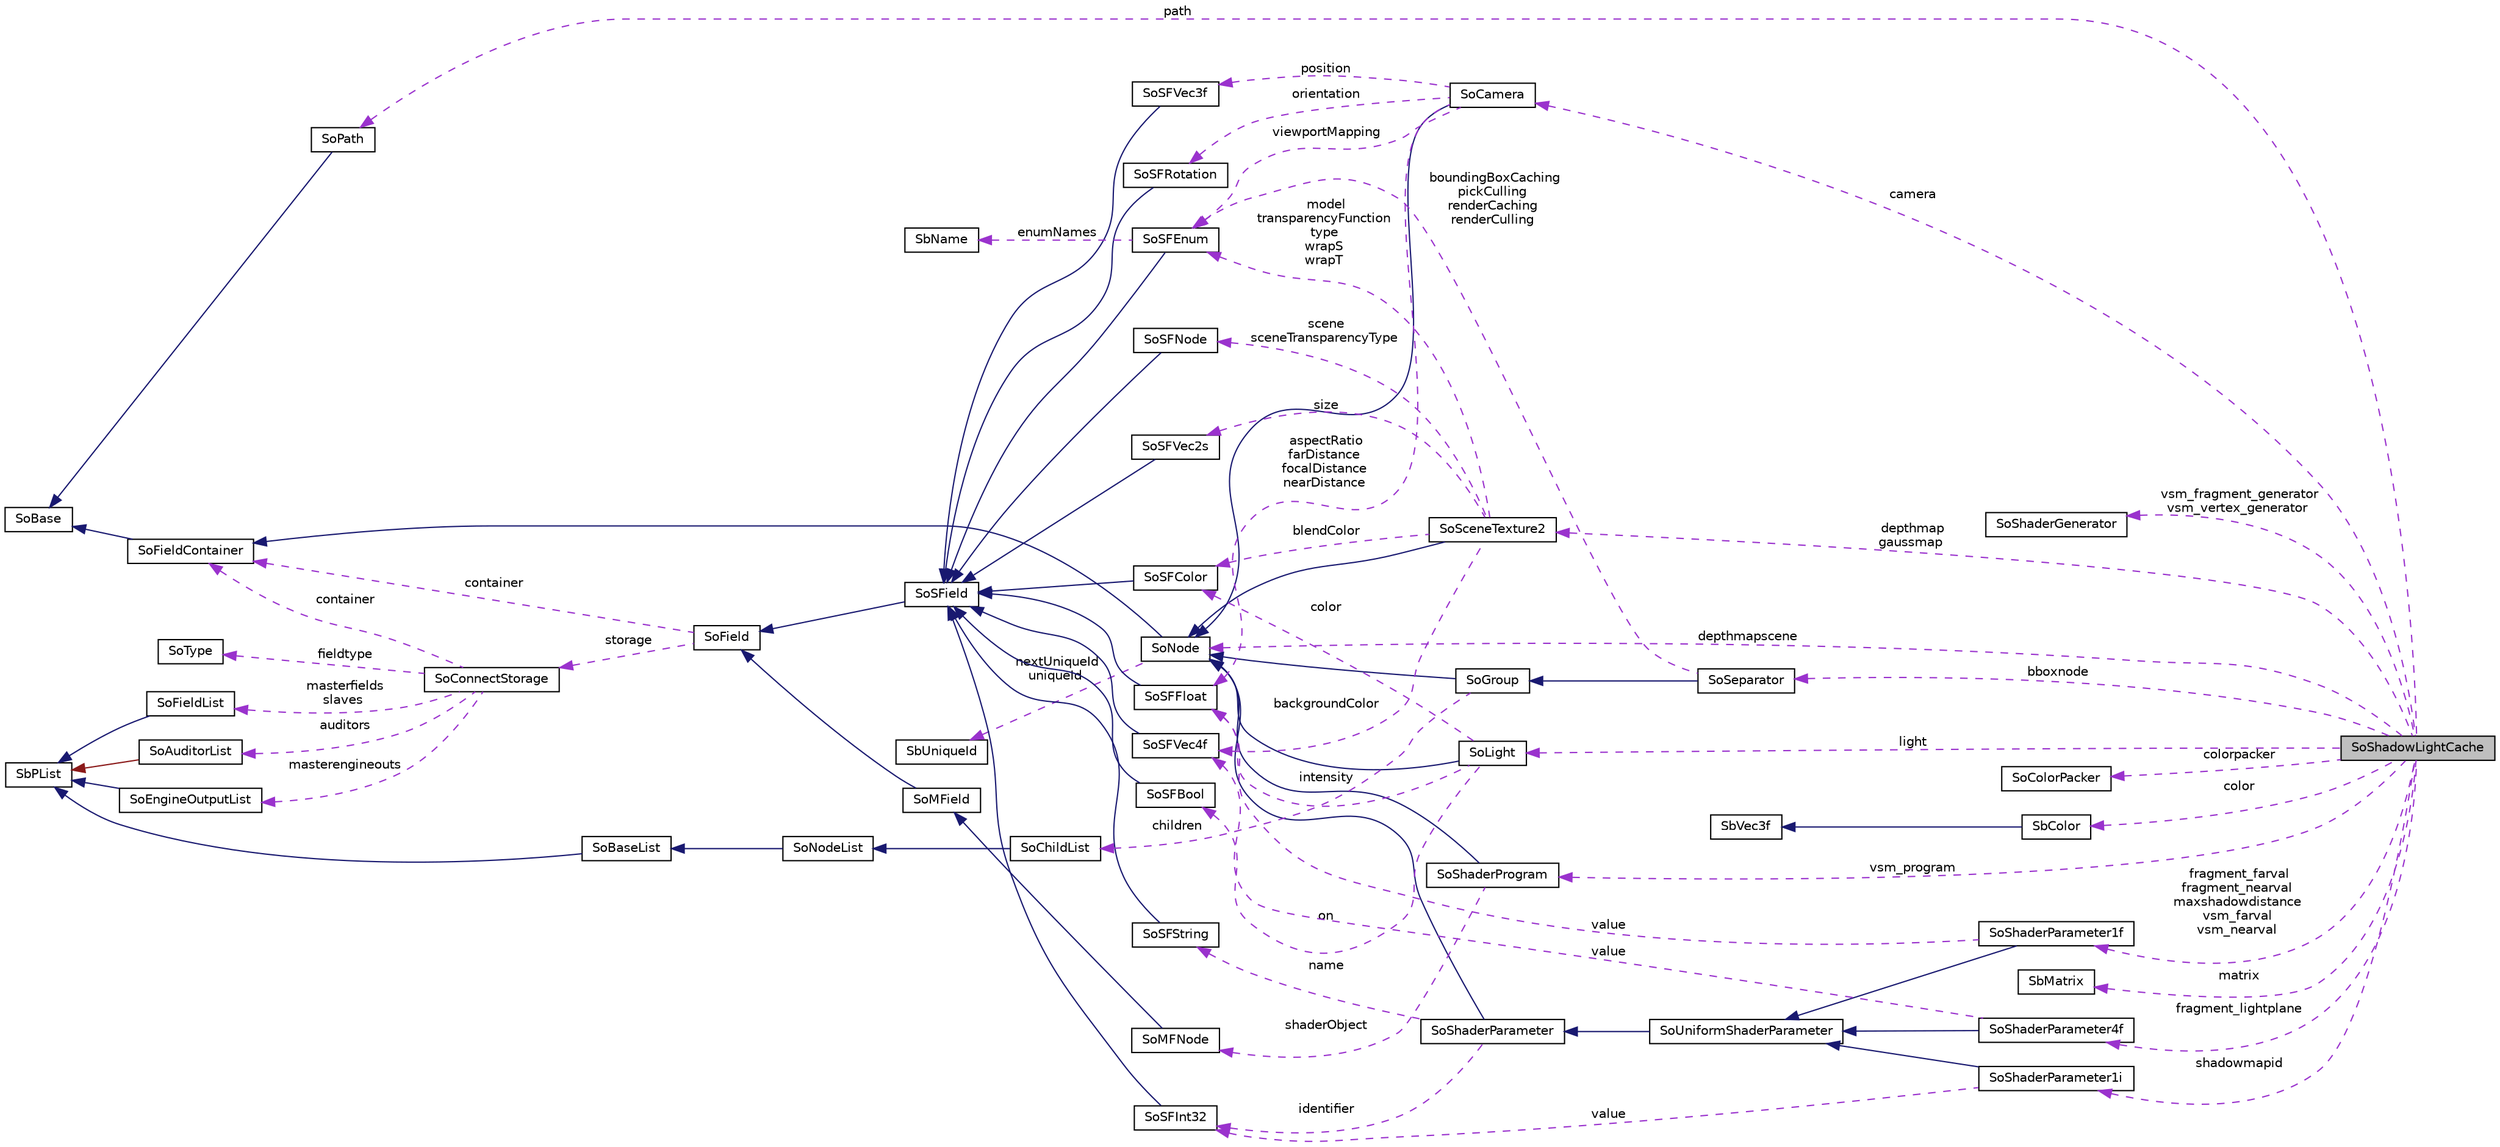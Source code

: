 digraph "SoShadowLightCache"
{
 // LATEX_PDF_SIZE
  edge [fontname="Helvetica",fontsize="10",labelfontname="Helvetica",labelfontsize="10"];
  node [fontname="Helvetica",fontsize="10",shape=record];
  rankdir="LR";
  Node1 [label="SoShadowLightCache",height=0.2,width=0.4,color="black", fillcolor="grey75", style="filled", fontcolor="black",tooltip=" "];
  Node2 -> Node1 [dir="back",color="darkorchid3",fontsize="10",style="dashed",label=" light" ,fontname="Helvetica"];
  Node2 [label="SoLight",height=0.2,width=0.4,color="black", fillcolor="white", style="filled",URL="$classSoLight.html",tooltip="The SoLight class is the base class for light emitting nodes."];
  Node3 -> Node2 [dir="back",color="midnightblue",fontsize="10",style="solid",fontname="Helvetica"];
  Node3 [label="SoNode",height=0.2,width=0.4,color="black", fillcolor="white", style="filled",URL="$classSoNode.html",tooltip="The SoNode class is the base class for nodes used in scene graphs."];
  Node4 -> Node3 [dir="back",color="midnightblue",fontsize="10",style="solid",fontname="Helvetica"];
  Node4 [label="SoFieldContainer",height=0.2,width=0.4,color="black", fillcolor="white", style="filled",URL="$classSoFieldContainer.html",tooltip="The SoFieldContainer class is a base class for all classes that contain fields."];
  Node5 -> Node4 [dir="back",color="midnightblue",fontsize="10",style="solid",fontname="Helvetica"];
  Node5 [label="SoBase",height=0.2,width=0.4,color="black", fillcolor="white", style="filled",URL="$classSoBase.html",tooltip="The SoBase class is the top-level superclass for a number of class-hierarchies."];
  Node6 -> Node3 [dir="back",color="darkorchid3",fontsize="10",style="dashed",label=" nextUniqueId\nuniqueId" ,fontname="Helvetica"];
  Node6 [label="SbUniqueId",height=0.2,width=0.4,color="black", fillcolor="white", style="filled",URL="$classSbUniqueId.html",tooltip="SbUniqueId is an integer type for node identifiers."];
  Node7 -> Node2 [dir="back",color="darkorchid3",fontsize="10",style="dashed",label=" intensity" ,fontname="Helvetica"];
  Node7 [label="SoSFFloat",height=0.2,width=0.4,color="black", fillcolor="white", style="filled",URL="$classSoSFFloat.html",tooltip="The SoSFFloat class is a container for a floating point value."];
  Node8 -> Node7 [dir="back",color="midnightblue",fontsize="10",style="solid",fontname="Helvetica"];
  Node8 [label="SoSField",height=0.2,width=0.4,color="black", fillcolor="white", style="filled",URL="$classSoSField.html",tooltip="The SoSField class is the base class for fields which contains only a single value."];
  Node9 -> Node8 [dir="back",color="midnightblue",fontsize="10",style="solid",fontname="Helvetica"];
  Node9 [label="SoField",height=0.2,width=0.4,color="black", fillcolor="white", style="filled",URL="$classSoField.html",tooltip="The SoField class is the top-level abstract base class for fields."];
  Node4 -> Node9 [dir="back",color="darkorchid3",fontsize="10",style="dashed",label=" container" ,fontname="Helvetica"];
  Node10 -> Node9 [dir="back",color="darkorchid3",fontsize="10",style="dashed",label=" storage" ,fontname="Helvetica"];
  Node10 [label="SoConnectStorage",height=0.2,width=0.4,color="black", fillcolor="white", style="filled",URL="$classSoConnectStorage.html",tooltip=" "];
  Node11 -> Node10 [dir="back",color="darkorchid3",fontsize="10",style="dashed",label=" masterfields\nslaves" ,fontname="Helvetica"];
  Node11 [label="SoFieldList",height=0.2,width=0.4,color="black", fillcolor="white", style="filled",URL="$classSoFieldList.html",tooltip="The SoFieldList class is a container for pointers to SoField objects."];
  Node12 -> Node11 [dir="back",color="midnightblue",fontsize="10",style="solid",fontname="Helvetica"];
  Node12 [label="SbPList",height=0.2,width=0.4,color="black", fillcolor="white", style="filled",URL="$classSbPList.html",tooltip="The SbPList class is a container class for void pointers."];
  Node13 -> Node10 [dir="back",color="darkorchid3",fontsize="10",style="dashed",label=" auditors" ,fontname="Helvetica"];
  Node13 [label="SoAuditorList",height=0.2,width=0.4,color="black", fillcolor="white", style="filled",URL="$classSoAuditorList.html",tooltip="The SoAuditorList class is used to keep track of auditors for certain object classes."];
  Node12 -> Node13 [dir="back",color="firebrick4",fontsize="10",style="solid",fontname="Helvetica"];
  Node4 -> Node10 [dir="back",color="darkorchid3",fontsize="10",style="dashed",label=" container" ,fontname="Helvetica"];
  Node14 -> Node10 [dir="back",color="darkorchid3",fontsize="10",style="dashed",label=" fieldtype" ,fontname="Helvetica"];
  Node14 [label="SoType",height=0.2,width=0.4,color="black", fillcolor="white", style="filled",URL="$classSoType.html",tooltip="The SoType class is the basis for the runtime type system in Coin."];
  Node15 -> Node10 [dir="back",color="darkorchid3",fontsize="10",style="dashed",label=" masterengineouts" ,fontname="Helvetica"];
  Node15 [label="SoEngineOutputList",height=0.2,width=0.4,color="black", fillcolor="white", style="filled",URL="$classSoEngineOutputList.html",tooltip="The SoEngineOutputList class is a container for SoEngineOutput objects."];
  Node12 -> Node15 [dir="back",color="midnightblue",fontsize="10",style="solid",fontname="Helvetica"];
  Node16 -> Node2 [dir="back",color="darkorchid3",fontsize="10",style="dashed",label=" on" ,fontname="Helvetica"];
  Node16 [label="SoSFBool",height=0.2,width=0.4,color="black", fillcolor="white", style="filled",URL="$classSoSFBool.html",tooltip="The SoSFBool class is a container for an SbBool value."];
  Node8 -> Node16 [dir="back",color="midnightblue",fontsize="10",style="solid",fontname="Helvetica"];
  Node17 -> Node2 [dir="back",color="darkorchid3",fontsize="10",style="dashed",label=" color" ,fontname="Helvetica"];
  Node17 [label="SoSFColor",height=0.2,width=0.4,color="black", fillcolor="white", style="filled",URL="$classSoSFColor.html",tooltip="The SoSFColor class is a container for an SbColor value."];
  Node8 -> Node17 [dir="back",color="midnightblue",fontsize="10",style="solid",fontname="Helvetica"];
  Node18 -> Node1 [dir="back",color="darkorchid3",fontsize="10",style="dashed",label=" vsm_fragment_generator\nvsm_vertex_generator" ,fontname="Helvetica"];
  Node18 [label="SoShaderGenerator",height=0.2,width=0.4,color="black", fillcolor="white", style="filled",URL="$classSoShaderGenerator.html",tooltip="The SoShaderGenerator class is used for simplifying the process of generating shader scripts."];
  Node19 -> Node1 [dir="back",color="darkorchid3",fontsize="10",style="dashed",label=" fragment_farval\nfragment_nearval\nmaxshadowdistance\nvsm_farval\nvsm_nearval" ,fontname="Helvetica"];
  Node19 [label="SoShaderParameter1f",height=0.2,width=0.4,color="black", fillcolor="white", style="filled",URL="$classSoShaderParameter1f.html",tooltip="The SoShaderParameter1f class is used to define a floating point value as shader parameter."];
  Node20 -> Node19 [dir="back",color="midnightblue",fontsize="10",style="solid",fontname="Helvetica"];
  Node20 [label="SoUniformShaderParameter",height=0.2,width=0.4,color="black", fillcolor="white", style="filled",URL="$classSoUniformShaderParameter.html",tooltip="The SoUniformShaderParameter class is the base class for all uniform shader variables."];
  Node21 -> Node20 [dir="back",color="midnightblue",fontsize="10",style="solid",fontname="Helvetica"];
  Node21 [label="SoShaderParameter",height=0.2,width=0.4,color="black", fillcolor="white", style="filled",URL="$classSoShaderParameter.html",tooltip="The SoShaderParameter class is the base class for all shader parameter classes."];
  Node3 -> Node21 [dir="back",color="midnightblue",fontsize="10",style="solid",fontname="Helvetica"];
  Node22 -> Node21 [dir="back",color="darkorchid3",fontsize="10",style="dashed",label=" identifier" ,fontname="Helvetica"];
  Node22 [label="SoSFInt32",height=0.2,width=0.4,color="black", fillcolor="white", style="filled",URL="$classSoSFInt32.html",tooltip="The SoSFInt32 class is a container for a 32-bit integer value."];
  Node8 -> Node22 [dir="back",color="midnightblue",fontsize="10",style="solid",fontname="Helvetica"];
  Node23 -> Node21 [dir="back",color="darkorchid3",fontsize="10",style="dashed",label=" name" ,fontname="Helvetica"];
  Node23 [label="SoSFString",height=0.2,width=0.4,color="black", fillcolor="white", style="filled",URL="$classSoSFString.html",tooltip="The SoSFString class is a container for an SbString."];
  Node8 -> Node23 [dir="back",color="midnightblue",fontsize="10",style="solid",fontname="Helvetica"];
  Node7 -> Node19 [dir="back",color="darkorchid3",fontsize="10",style="dashed",label=" value" ,fontname="Helvetica"];
  Node24 -> Node1 [dir="back",color="darkorchid3",fontsize="10",style="dashed",label=" shadowmapid" ,fontname="Helvetica"];
  Node24 [label="SoShaderParameter1i",height=0.2,width=0.4,color="black", fillcolor="white", style="filled",URL="$classSoShaderParameter1i.html",tooltip="The SoShaderParameter1i class is used to define an integer value as shader parameter."];
  Node20 -> Node24 [dir="back",color="midnightblue",fontsize="10",style="solid",fontname="Helvetica"];
  Node22 -> Node24 [dir="back",color="darkorchid3",fontsize="10",style="dashed",label=" value" ,fontname="Helvetica"];
  Node25 -> Node1 [dir="back",color="darkorchid3",fontsize="10",style="dashed",label=" camera" ,fontname="Helvetica"];
  Node25 [label="SoCamera",height=0.2,width=0.4,color="black", fillcolor="white", style="filled",URL="$classSoCamera.html",tooltip="The SoCamera class is the abstract base class for camera definition nodes."];
  Node3 -> Node25 [dir="back",color="midnightblue",fontsize="10",style="solid",fontname="Helvetica"];
  Node26 -> Node25 [dir="back",color="darkorchid3",fontsize="10",style="dashed",label=" viewportMapping" ,fontname="Helvetica"];
  Node26 [label="SoSFEnum",height=0.2,width=0.4,color="black", fillcolor="white", style="filled",URL="$classSoSFEnum.html",tooltip="The SoSFEnum class is a container for an enum value."];
  Node8 -> Node26 [dir="back",color="midnightblue",fontsize="10",style="solid",fontname="Helvetica"];
  Node27 -> Node26 [dir="back",color="darkorchid3",fontsize="10",style="dashed",label=" enumNames" ,fontname="Helvetica"];
  Node27 [label="SbName",height=0.2,width=0.4,color="black", fillcolor="white", style="filled",URL="$classSbName.html",tooltip="The SbName class stores strings by reference."];
  Node7 -> Node25 [dir="back",color="darkorchid3",fontsize="10",style="dashed",label=" aspectRatio\nfarDistance\nfocalDistance\nnearDistance" ,fontname="Helvetica"];
  Node28 -> Node25 [dir="back",color="darkorchid3",fontsize="10",style="dashed",label=" orientation" ,fontname="Helvetica"];
  Node28 [label="SoSFRotation",height=0.2,width=0.4,color="black", fillcolor="white", style="filled",URL="$classSoSFRotation.html",tooltip="The SoSFRotation class is a container for an SbRotation."];
  Node8 -> Node28 [dir="back",color="midnightblue",fontsize="10",style="solid",fontname="Helvetica"];
  Node29 -> Node25 [dir="back",color="darkorchid3",fontsize="10",style="dashed",label=" position" ,fontname="Helvetica"];
  Node29 [label="SoSFVec3f",height=0.2,width=0.4,color="black", fillcolor="white", style="filled",URL="$classSoSFVec3f.html",tooltip="The SoSFVec3f class is a container for an SbVec3f vector."];
  Node8 -> Node29 [dir="back",color="midnightblue",fontsize="10",style="solid",fontname="Helvetica"];
  Node30 -> Node1 [dir="back",color="darkorchid3",fontsize="10",style="dashed",label=" color" ,fontname="Helvetica"];
  Node30 [label="SbColor",height=0.2,width=0.4,color="black", fillcolor="white", style="filled",URL="$classSbColor.html",tooltip="The SbColor class contains the red, green and blue components which make up a color value."];
  Node31 -> Node30 [dir="back",color="midnightblue",fontsize="10",style="solid",fontname="Helvetica"];
  Node31 [label="SbVec3f",height=0.2,width=0.4,color="black", fillcolor="white", style="filled",URL="$classSbVec3f.html",tooltip="The SbVec3f class is a 3 dimensional vector with floating point coordinates."];
  Node32 -> Node1 [dir="back",color="darkorchid3",fontsize="10",style="dashed",label=" colorpacker" ,fontname="Helvetica"];
  Node32 [label="SoColorPacker",height=0.2,width=0.4,color="black", fillcolor="white", style="filled",URL="$classSoColorPacker.html",tooltip=" "];
  Node3 -> Node1 [dir="back",color="darkorchid3",fontsize="10",style="dashed",label=" depthmapscene" ,fontname="Helvetica"];
  Node33 -> Node1 [dir="back",color="darkorchid3",fontsize="10",style="dashed",label=" bboxnode" ,fontname="Helvetica"];
  Node33 [label="SoSeparator",height=0.2,width=0.4,color="black", fillcolor="white", style="filled",URL="$classSoSeparator.html",tooltip="The SoSeparator class is a state-preserving group node."];
  Node34 -> Node33 [dir="back",color="midnightblue",fontsize="10",style="solid",fontname="Helvetica"];
  Node34 [label="SoGroup",height=0.2,width=0.4,color="black", fillcolor="white", style="filled",URL="$classSoGroup.html",tooltip="The SoGroup class is a node which managed other node instances."];
  Node3 -> Node34 [dir="back",color="midnightblue",fontsize="10",style="solid",fontname="Helvetica"];
  Node35 -> Node34 [dir="back",color="darkorchid3",fontsize="10",style="dashed",label=" children" ,fontname="Helvetica"];
  Node35 [label="SoChildList",height=0.2,width=0.4,color="black", fillcolor="white", style="filled",URL="$classSoChildList.html",tooltip="The SoChildList class is a container for node children."];
  Node36 -> Node35 [dir="back",color="midnightblue",fontsize="10",style="solid",fontname="Helvetica"];
  Node36 [label="SoNodeList",height=0.2,width=0.4,color="black", fillcolor="white", style="filled",URL="$classSoNodeList.html",tooltip="The SoNodeList class is a container for pointers to SoNode objects."];
  Node37 -> Node36 [dir="back",color="midnightblue",fontsize="10",style="solid",fontname="Helvetica"];
  Node37 [label="SoBaseList",height=0.2,width=0.4,color="black", fillcolor="white", style="filled",URL="$classSoBaseList.html",tooltip="The SoBaseList class is a container for pointers to SoBase derived objects."];
  Node12 -> Node37 [dir="back",color="midnightblue",fontsize="10",style="solid",fontname="Helvetica"];
  Node26 -> Node33 [dir="back",color="darkorchid3",fontsize="10",style="dashed",label=" boundingBoxCaching\npickCulling\nrenderCaching\nrenderCulling" ,fontname="Helvetica"];
  Node38 -> Node1 [dir="back",color="darkorchid3",fontsize="10",style="dashed",label=" vsm_program" ,fontname="Helvetica"];
  Node38 [label="SoShaderProgram",height=0.2,width=0.4,color="black", fillcolor="white", style="filled",URL="$classSoShaderProgram.html",tooltip="The SoShaderProgram class is used to specify a set of vertex/geometry/fragment objects."];
  Node3 -> Node38 [dir="back",color="midnightblue",fontsize="10",style="solid",fontname="Helvetica"];
  Node39 -> Node38 [dir="back",color="darkorchid3",fontsize="10",style="dashed",label=" shaderObject" ,fontname="Helvetica"];
  Node39 [label="SoMFNode",height=0.2,width=0.4,color="black", fillcolor="white", style="filled",URL="$classSoMFNode.html",tooltip="The SoMFNode class is a container for nodes."];
  Node40 -> Node39 [dir="back",color="midnightblue",fontsize="10",style="solid",fontname="Helvetica"];
  Node40 [label="SoMField",height=0.2,width=0.4,color="black", fillcolor="white", style="filled",URL="$classSoMField.html",tooltip="The SoMField class is the base class for fields which can contain multiple values."];
  Node9 -> Node40 [dir="back",color="midnightblue",fontsize="10",style="solid",fontname="Helvetica"];
  Node41 -> Node1 [dir="back",color="darkorchid3",fontsize="10",style="dashed",label=" depthmap\ngaussmap" ,fontname="Helvetica"];
  Node41 [label="SoSceneTexture2",height=0.2,width=0.4,color="black", fillcolor="white", style="filled",URL="$classSoSceneTexture2.html",tooltip="The SoSceneTexture2 class is used to create a 2D texture from a Coin scene graph."];
  Node3 -> Node41 [dir="back",color="midnightblue",fontsize="10",style="solid",fontname="Helvetica"];
  Node26 -> Node41 [dir="back",color="darkorchid3",fontsize="10",style="dashed",label=" model\ntransparencyFunction\ntype\nwrapS\nwrapT" ,fontname="Helvetica"];
  Node42 -> Node41 [dir="back",color="darkorchid3",fontsize="10",style="dashed",label=" scene\nsceneTransparencyType" ,fontname="Helvetica"];
  Node42 [label="SoSFNode",height=0.2,width=0.4,color="black", fillcolor="white", style="filled",URL="$classSoSFNode.html",tooltip="The SoSFNode class is a container for a single node."];
  Node8 -> Node42 [dir="back",color="midnightblue",fontsize="10",style="solid",fontname="Helvetica"];
  Node43 -> Node41 [dir="back",color="darkorchid3",fontsize="10",style="dashed",label=" size" ,fontname="Helvetica"];
  Node43 [label="SoSFVec2s",height=0.2,width=0.4,color="black", fillcolor="white", style="filled",URL="$classSoSFVec2s.html",tooltip="The SoSFVec2s class is a container for an SbVec2s vector."];
  Node8 -> Node43 [dir="back",color="midnightblue",fontsize="10",style="solid",fontname="Helvetica"];
  Node44 -> Node41 [dir="back",color="darkorchid3",fontsize="10",style="dashed",label=" backgroundColor" ,fontname="Helvetica"];
  Node44 [label="SoSFVec4f",height=0.2,width=0.4,color="black", fillcolor="white", style="filled",URL="$classSoSFVec4f.html",tooltip="The SoSFVec4f class is a container for an SbVec4f vector."];
  Node8 -> Node44 [dir="back",color="midnightblue",fontsize="10",style="solid",fontname="Helvetica"];
  Node17 -> Node41 [dir="back",color="darkorchid3",fontsize="10",style="dashed",label=" blendColor" ,fontname="Helvetica"];
  Node45 -> Node1 [dir="back",color="darkorchid3",fontsize="10",style="dashed",label=" matrix" ,fontname="Helvetica"];
  Node45 [label="SbMatrix",height=0.2,width=0.4,color="black", fillcolor="white", style="filled",URL="$classSbMatrix.html",tooltip="The SbMatrix class is a 4x4 dimensional representation of a matrix."];
  Node46 -> Node1 [dir="back",color="darkorchid3",fontsize="10",style="dashed",label=" fragment_lightplane" ,fontname="Helvetica"];
  Node46 [label="SoShaderParameter4f",height=0.2,width=0.4,color="black", fillcolor="white", style="filled",URL="$classSoShaderParameter4f.html",tooltip="The SoShaderParameter4f class is used to define a four-dimensional floating point value as shader par..."];
  Node20 -> Node46 [dir="back",color="midnightblue",fontsize="10",style="solid",fontname="Helvetica"];
  Node44 -> Node46 [dir="back",color="darkorchid3",fontsize="10",style="dashed",label=" value" ,fontname="Helvetica"];
  Node47 -> Node1 [dir="back",color="darkorchid3",fontsize="10",style="dashed",label=" path" ,fontname="Helvetica"];
  Node47 [label="SoPath",height=0.2,width=0.4,color="black", fillcolor="white", style="filled",URL="$classSoPath.html",tooltip="The SoPath class is a container class for traversal path descriptions."];
  Node5 -> Node47 [dir="back",color="midnightblue",fontsize="10",style="solid",fontname="Helvetica"];
}
